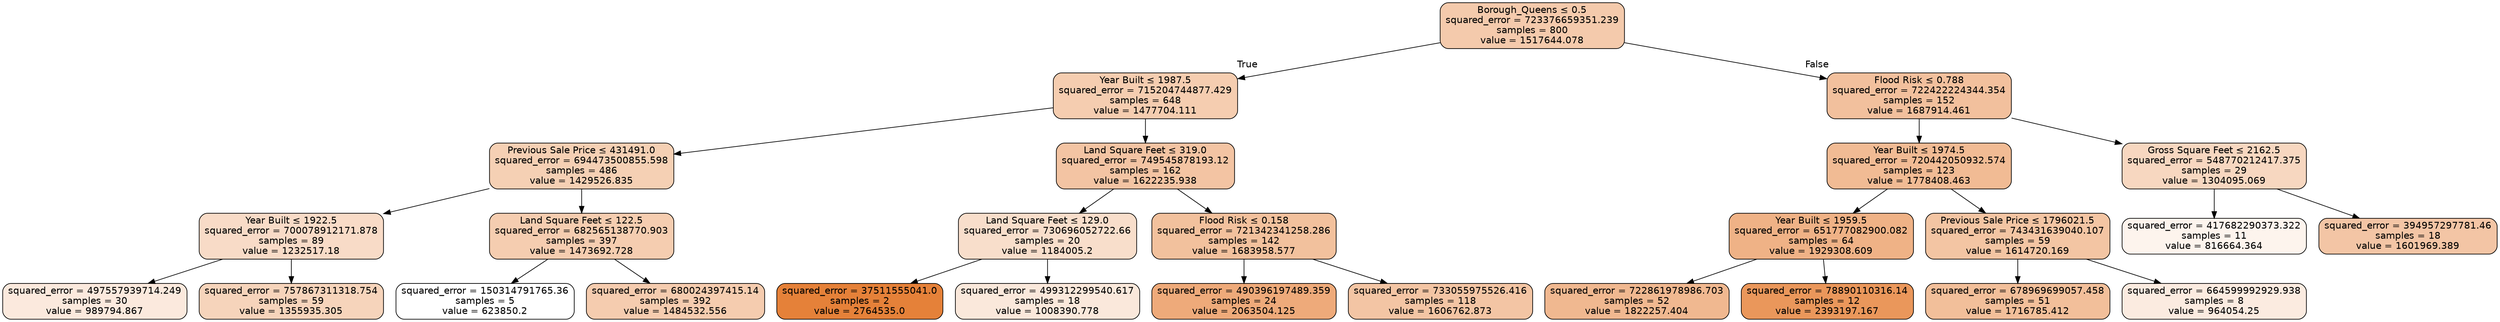 digraph Tree {
node [shape=box, style="filled, rounded", color="black", fontname="helvetica"] ;
edge [fontname="helvetica"] ;
0 [label=<Borough_Queens &le; 0.5<br/>squared_error = 723376659351.239<br/>samples = 800<br/>value = 1517644.078>, fillcolor="#f4caac"] ;
1 [label=<Year Built &le; 1987.5<br/>squared_error = 715204744877.429<br/>samples = 648<br/>value = 1477704.111>, fillcolor="#f5cdb0"] ;
0 -> 1 [labeldistance=2.5, labelangle=45, headlabel="True"] ;
2 [label=<Previous Sale Price &le; 431491.0<br/>squared_error = 694473500855.598<br/>samples = 486<br/>value = 1429526.835>, fillcolor="#f5d0b4"] ;
1 -> 2 ;
3 [label=<Year Built &le; 1922.5<br/>squared_error = 700078912171.878<br/>samples = 89<br/>value = 1232517.18>, fillcolor="#f8dbc7"] ;
2 -> 3 ;
4 [label=<squared_error = 497557939714.249<br/>samples = 30<br/>value = 989794.867>, fillcolor="#fbe9dd"] ;
3 -> 4 ;
5 [label=<squared_error = 757867311318.754<br/>samples = 59<br/>value = 1355935.305>, fillcolor="#f6d4bb"] ;
3 -> 5 ;
6 [label=<Land Square Feet &le; 122.5<br/>squared_error = 682565138770.903<br/>samples = 397<br/>value = 1473692.728>, fillcolor="#f5cdb0"] ;
2 -> 6 ;
7 [label=<squared_error = 150314791765.36<br/>samples = 5<br/>value = 623850.2>, fillcolor="#ffffff"] ;
6 -> 7 ;
8 [label=<squared_error = 680024397415.14<br/>samples = 392<br/>value = 1484532.556>, fillcolor="#f5ccaf"] ;
6 -> 8 ;
9 [label=<Land Square Feet &le; 319.0<br/>squared_error = 749545878193.12<br/>samples = 162<br/>value = 1622235.938>, fillcolor="#f3c4a3"] ;
1 -> 9 ;
10 [label=<Land Square Feet &le; 129.0<br/>squared_error = 730696052722.66<br/>samples = 20<br/>value = 1184005.2>, fillcolor="#f8decb"] ;
9 -> 10 ;
11 [label=<squared_error = 37511555041.0<br/>samples = 2<br/>value = 2764535.0>, fillcolor="#e58139"] ;
10 -> 11 ;
12 [label=<squared_error = 499312299540.617<br/>samples = 18<br/>value = 1008390.778>, fillcolor="#fae8db"] ;
10 -> 12 ;
13 [label=<Flood Risk &le; 0.158<br/>squared_error = 721342341258.286<br/>samples = 142<br/>value = 1683958.577>, fillcolor="#f2c19d"] ;
9 -> 13 ;
14 [label=<squared_error = 490396197489.359<br/>samples = 24<br/>value = 2063504.125>, fillcolor="#eeaa7a"] ;
13 -> 14 ;
15 [label=<squared_error = 733055975526.416<br/>samples = 118<br/>value = 1606762.873>, fillcolor="#f3c5a4"] ;
13 -> 15 ;
16 [label=<Flood Risk &le; 0.788<br/>squared_error = 722422224344.354<br/>samples = 152<br/>value = 1687914.461>, fillcolor="#f2c09d"] ;
0 -> 16 [labeldistance=2.5, labelangle=-45, headlabel="False"] ;
17 [label=<Year Built &le; 1974.5<br/>squared_error = 720442050932.574<br/>samples = 123<br/>value = 1778408.463>, fillcolor="#f1bb94"] ;
16 -> 17 ;
18 [label=<Year Built &le; 1959.5<br/>squared_error = 651777082900.082<br/>samples = 64<br/>value = 1929308.609>, fillcolor="#efb286"] ;
17 -> 18 ;
19 [label=<squared_error = 722861978986.703<br/>samples = 52<br/>value = 1822257.404>, fillcolor="#f0b890"] ;
18 -> 19 ;
20 [label=<squared_error = 78890110316.14<br/>samples = 12<br/>value = 2393197.167>, fillcolor="#ea975b"] ;
18 -> 20 ;
21 [label=<Previous Sale Price &le; 1796021.5<br/>squared_error = 743431639040.107<br/>samples = 59<br/>value = 1614720.169>, fillcolor="#f3c5a3"] ;
17 -> 21 ;
22 [label=<squared_error = 678969699057.458<br/>samples = 51<br/>value = 1716785.412>, fillcolor="#f2bf9a"] ;
21 -> 22 ;
23 [label=<squared_error = 664599992929.938<br/>samples = 8<br/>value = 964054.25>, fillcolor="#fbebe0"] ;
21 -> 23 ;
24 [label=<Gross Square Feet &le; 2162.5<br/>squared_error = 548770212417.375<br/>samples = 29<br/>value = 1304095.069>, fillcolor="#f7d7c0"] ;
16 -> 24 ;
25 [label=<squared_error = 417682290373.322<br/>samples = 11<br/>value = 816664.364>, fillcolor="#fdf4ed"] ;
24 -> 25 ;
26 [label=<squared_error = 394957297781.46<br/>samples = 18<br/>value = 1601969.389>, fillcolor="#f3c5a5"] ;
24 -> 26 ;
}